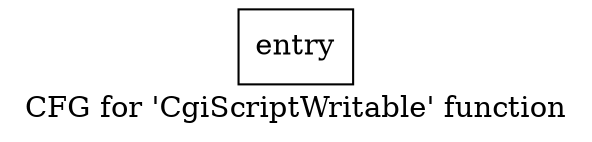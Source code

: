 digraph "CFG for 'CgiScriptWritable' function" {
	label="CFG for 'CgiScriptWritable' function";

	Node0x1c202a0 [shape=record,label="{entry}"];
}
